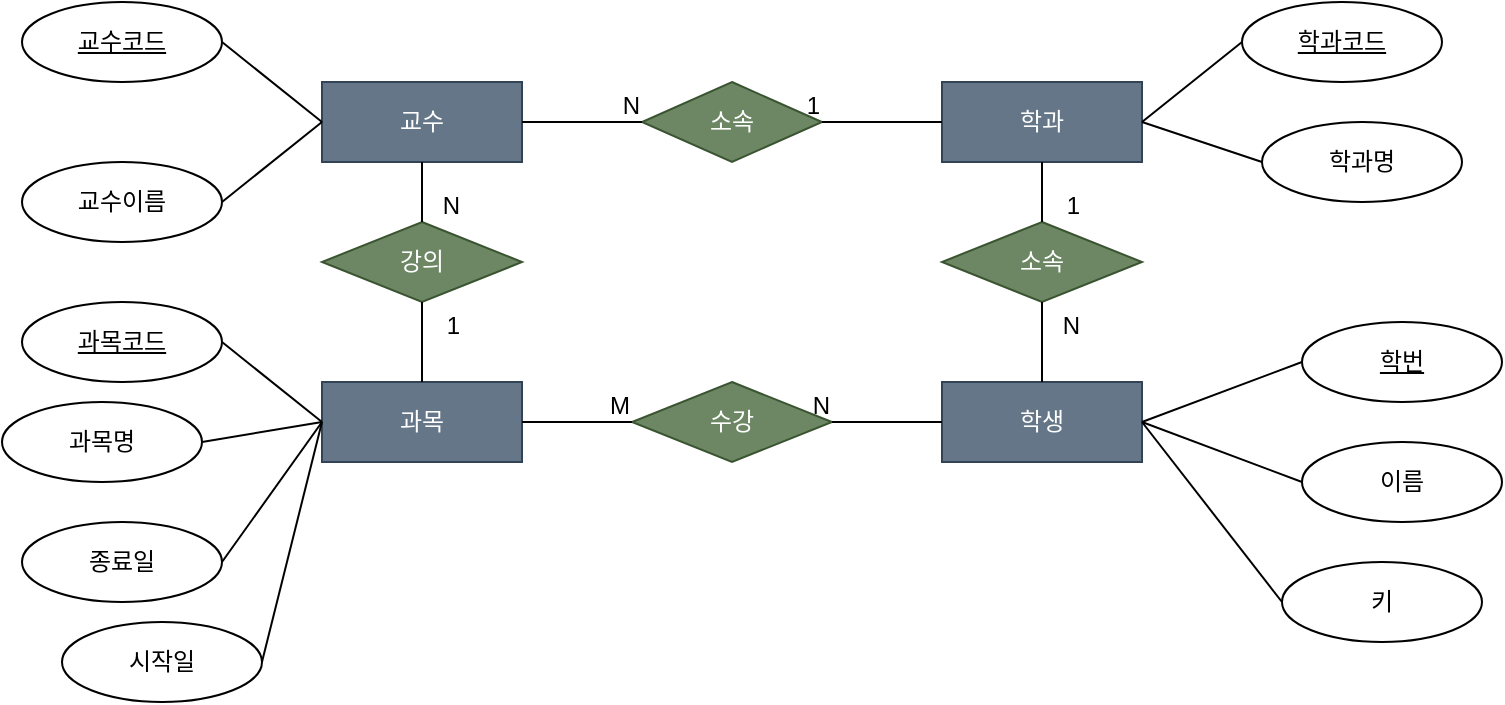 <mxfile version="21.6.1" type="github">
  <diagram name="페이지-1" id="hMV_P6OA_SvpEyUkXTPh">
    <mxGraphModel dx="1050" dy="541" grid="1" gridSize="10" guides="1" tooltips="1" connect="1" arrows="1" fold="1" page="1" pageScale="1" pageWidth="827" pageHeight="1169" math="0" shadow="0">
      <root>
        <mxCell id="0" />
        <mxCell id="1" parent="0" />
        <mxCell id="XmVioUR_4xuLBQvQsVxn-1" value="교수" style="whiteSpace=wrap;html=1;align=center;fillColor=#647687;fontColor=#ffffff;strokeColor=#314354;" vertex="1" parent="1">
          <mxGeometry x="170" y="110" width="100" height="40" as="geometry" />
        </mxCell>
        <mxCell id="XmVioUR_4xuLBQvQsVxn-2" value="학과" style="whiteSpace=wrap;html=1;align=center;fillColor=#647687;fontColor=#ffffff;strokeColor=#314354;" vertex="1" parent="1">
          <mxGeometry x="480" y="110" width="100" height="40" as="geometry" />
        </mxCell>
        <mxCell id="XmVioUR_4xuLBQvQsVxn-4" value="학생" style="whiteSpace=wrap;html=1;align=center;fillColor=#647687;fontColor=#ffffff;strokeColor=#314354;" vertex="1" parent="1">
          <mxGeometry x="480" y="260" width="100" height="40" as="geometry" />
        </mxCell>
        <mxCell id="XmVioUR_4xuLBQvQsVxn-5" value="과목" style="whiteSpace=wrap;html=1;align=center;fillColor=#647687;fontColor=#ffffff;strokeColor=#314354;" vertex="1" parent="1">
          <mxGeometry x="170" y="260" width="100" height="40" as="geometry" />
        </mxCell>
        <mxCell id="XmVioUR_4xuLBQvQsVxn-6" value="소속" style="shape=rhombus;perimeter=rhombusPerimeter;whiteSpace=wrap;html=1;align=center;fillColor=#6d8764;fontColor=#ffffff;strokeColor=#3A5431;" vertex="1" parent="1">
          <mxGeometry x="480" y="180" width="100" height="40" as="geometry" />
        </mxCell>
        <mxCell id="XmVioUR_4xuLBQvQsVxn-7" value="강의" style="shape=rhombus;perimeter=rhombusPerimeter;whiteSpace=wrap;html=1;align=center;fillColor=#6d8764;fontColor=#ffffff;strokeColor=#3A5431;" vertex="1" parent="1">
          <mxGeometry x="170" y="180" width="100" height="40" as="geometry" />
        </mxCell>
        <mxCell id="XmVioUR_4xuLBQvQsVxn-8" value="소속" style="shape=rhombus;perimeter=rhombusPerimeter;whiteSpace=wrap;html=1;align=center;fillColor=#6d8764;fontColor=#ffffff;strokeColor=#3A5431;" vertex="1" parent="1">
          <mxGeometry x="330" y="110" width="90" height="40" as="geometry" />
        </mxCell>
        <mxCell id="XmVioUR_4xuLBQvQsVxn-10" value="수강" style="shape=rhombus;perimeter=rhombusPerimeter;whiteSpace=wrap;html=1;align=center;fillColor=#6d8764;fontColor=#ffffff;strokeColor=#3A5431;" vertex="1" parent="1">
          <mxGeometry x="325" y="260" width="100" height="40" as="geometry" />
        </mxCell>
        <mxCell id="XmVioUR_4xuLBQvQsVxn-11" value="과목명" style="ellipse;whiteSpace=wrap;html=1;align=center;" vertex="1" parent="1">
          <mxGeometry x="10" y="270" width="100" height="40" as="geometry" />
        </mxCell>
        <mxCell id="XmVioUR_4xuLBQvQsVxn-12" value="교수이름" style="ellipse;whiteSpace=wrap;html=1;align=center;" vertex="1" parent="1">
          <mxGeometry x="20" y="150" width="100" height="40" as="geometry" />
        </mxCell>
        <mxCell id="XmVioUR_4xuLBQvQsVxn-13" value="학과코드" style="ellipse;whiteSpace=wrap;html=1;align=center;fontStyle=4;" vertex="1" parent="1">
          <mxGeometry x="630" y="70" width="100" height="40" as="geometry" />
        </mxCell>
        <mxCell id="XmVioUR_4xuLBQvQsVxn-14" value="교수코드" style="ellipse;whiteSpace=wrap;html=1;align=center;fontStyle=4;" vertex="1" parent="1">
          <mxGeometry x="20" y="70" width="100" height="40" as="geometry" />
        </mxCell>
        <mxCell id="XmVioUR_4xuLBQvQsVxn-15" value="과목코드" style="ellipse;whiteSpace=wrap;html=1;align=center;fontStyle=4;" vertex="1" parent="1">
          <mxGeometry x="20" y="220" width="100" height="40" as="geometry" />
        </mxCell>
        <mxCell id="XmVioUR_4xuLBQvQsVxn-16" value="시작일" style="ellipse;whiteSpace=wrap;html=1;align=center;" vertex="1" parent="1">
          <mxGeometry x="40" y="380" width="100" height="40" as="geometry" />
        </mxCell>
        <mxCell id="XmVioUR_4xuLBQvQsVxn-17" value="종료일" style="ellipse;whiteSpace=wrap;html=1;align=center;" vertex="1" parent="1">
          <mxGeometry x="20" y="330" width="100" height="40" as="geometry" />
        </mxCell>
        <mxCell id="XmVioUR_4xuLBQvQsVxn-18" value="학번" style="ellipse;whiteSpace=wrap;html=1;align=center;fontStyle=4;" vertex="1" parent="1">
          <mxGeometry x="660" y="230" width="100" height="40" as="geometry" />
        </mxCell>
        <mxCell id="XmVioUR_4xuLBQvQsVxn-19" value="키" style="ellipse;whiteSpace=wrap;html=1;align=center;" vertex="1" parent="1">
          <mxGeometry x="650" y="350" width="100" height="40" as="geometry" />
        </mxCell>
        <mxCell id="XmVioUR_4xuLBQvQsVxn-20" value="이름" style="ellipse;whiteSpace=wrap;html=1;align=center;" vertex="1" parent="1">
          <mxGeometry x="660" y="290" width="100" height="40" as="geometry" />
        </mxCell>
        <mxCell id="XmVioUR_4xuLBQvQsVxn-21" value="학과명" style="ellipse;whiteSpace=wrap;html=1;align=center;" vertex="1" parent="1">
          <mxGeometry x="640" y="130" width="100" height="40" as="geometry" />
        </mxCell>
        <mxCell id="XmVioUR_4xuLBQvQsVxn-22" value="" style="endArrow=none;html=1;rounded=0;entryX=0;entryY=0.5;entryDx=0;entryDy=0;" edge="1" parent="1" target="XmVioUR_4xuLBQvQsVxn-1">
          <mxGeometry relative="1" as="geometry">
            <mxPoint x="120" y="90" as="sourcePoint" />
            <mxPoint x="280" y="89.5" as="targetPoint" />
          </mxGeometry>
        </mxCell>
        <mxCell id="XmVioUR_4xuLBQvQsVxn-25" value="" style="endArrow=none;html=1;rounded=0;exitX=1;exitY=0.5;exitDx=0;exitDy=0;entryX=0;entryY=0.5;entryDx=0;entryDy=0;" edge="1" parent="1" source="XmVioUR_4xuLBQvQsVxn-12" target="XmVioUR_4xuLBQvQsVxn-1">
          <mxGeometry relative="1" as="geometry">
            <mxPoint x="330" y="180" as="sourcePoint" />
            <mxPoint x="490" y="180" as="targetPoint" />
          </mxGeometry>
        </mxCell>
        <mxCell id="XmVioUR_4xuLBQvQsVxn-26" value="" style="endArrow=none;html=1;rounded=0;exitX=1;exitY=0.5;exitDx=0;exitDy=0;entryX=0;entryY=0.5;entryDx=0;entryDy=0;" edge="1" parent="1" source="XmVioUR_4xuLBQvQsVxn-15" target="XmVioUR_4xuLBQvQsVxn-5">
          <mxGeometry relative="1" as="geometry">
            <mxPoint x="330" y="180" as="sourcePoint" />
            <mxPoint x="490" y="180" as="targetPoint" />
          </mxGeometry>
        </mxCell>
        <mxCell id="XmVioUR_4xuLBQvQsVxn-27" value="" style="endArrow=none;html=1;rounded=0;exitX=1;exitY=0.5;exitDx=0;exitDy=0;entryX=0;entryY=0.5;entryDx=0;entryDy=0;" edge="1" parent="1" source="XmVioUR_4xuLBQvQsVxn-11" target="XmVioUR_4xuLBQvQsVxn-5">
          <mxGeometry relative="1" as="geometry">
            <mxPoint x="330" y="180" as="sourcePoint" />
            <mxPoint x="490" y="180" as="targetPoint" />
          </mxGeometry>
        </mxCell>
        <mxCell id="XmVioUR_4xuLBQvQsVxn-28" value="" style="endArrow=none;html=1;rounded=0;exitX=1;exitY=0.5;exitDx=0;exitDy=0;entryX=0;entryY=0.5;entryDx=0;entryDy=0;" edge="1" parent="1" source="XmVioUR_4xuLBQvQsVxn-17" target="XmVioUR_4xuLBQvQsVxn-5">
          <mxGeometry relative="1" as="geometry">
            <mxPoint x="330" y="180" as="sourcePoint" />
            <mxPoint x="490" y="180" as="targetPoint" />
          </mxGeometry>
        </mxCell>
        <mxCell id="XmVioUR_4xuLBQvQsVxn-29" value="" style="endArrow=none;html=1;rounded=0;exitX=1;exitY=0.5;exitDx=0;exitDy=0;entryX=0;entryY=0.5;entryDx=0;entryDy=0;" edge="1" parent="1" source="XmVioUR_4xuLBQvQsVxn-16" target="XmVioUR_4xuLBQvQsVxn-5">
          <mxGeometry relative="1" as="geometry">
            <mxPoint x="330" y="180" as="sourcePoint" />
            <mxPoint x="490" y="180" as="targetPoint" />
          </mxGeometry>
        </mxCell>
        <mxCell id="XmVioUR_4xuLBQvQsVxn-30" value="" style="endArrow=none;html=1;rounded=0;entryX=0;entryY=0.5;entryDx=0;entryDy=0;exitX=1;exitY=0.5;exitDx=0;exitDy=0;" edge="1" parent="1" source="XmVioUR_4xuLBQvQsVxn-2" target="XmVioUR_4xuLBQvQsVxn-13">
          <mxGeometry relative="1" as="geometry">
            <mxPoint x="330" y="180" as="sourcePoint" />
            <mxPoint x="490" y="180" as="targetPoint" />
          </mxGeometry>
        </mxCell>
        <mxCell id="XmVioUR_4xuLBQvQsVxn-31" value="" style="endArrow=none;html=1;rounded=0;entryX=0;entryY=0.5;entryDx=0;entryDy=0;exitX=1;exitY=0.5;exitDx=0;exitDy=0;" edge="1" parent="1" source="XmVioUR_4xuLBQvQsVxn-2" target="XmVioUR_4xuLBQvQsVxn-21">
          <mxGeometry relative="1" as="geometry">
            <mxPoint x="330" y="180" as="sourcePoint" />
            <mxPoint x="490" y="180" as="targetPoint" />
          </mxGeometry>
        </mxCell>
        <mxCell id="XmVioUR_4xuLBQvQsVxn-32" value="" style="endArrow=none;html=1;rounded=0;entryX=0;entryY=0.5;entryDx=0;entryDy=0;exitX=1;exitY=0.5;exitDx=0;exitDy=0;" edge="1" parent="1" source="XmVioUR_4xuLBQvQsVxn-4" target="XmVioUR_4xuLBQvQsVxn-18">
          <mxGeometry relative="1" as="geometry">
            <mxPoint x="330" y="180" as="sourcePoint" />
            <mxPoint x="490" y="180" as="targetPoint" />
          </mxGeometry>
        </mxCell>
        <mxCell id="XmVioUR_4xuLBQvQsVxn-33" value="" style="endArrow=none;html=1;rounded=0;entryX=0;entryY=0.5;entryDx=0;entryDy=0;exitX=1;exitY=0.5;exitDx=0;exitDy=0;" edge="1" parent="1" source="XmVioUR_4xuLBQvQsVxn-4" target="XmVioUR_4xuLBQvQsVxn-20">
          <mxGeometry relative="1" as="geometry">
            <mxPoint x="330" y="180" as="sourcePoint" />
            <mxPoint x="490" y="180" as="targetPoint" />
          </mxGeometry>
        </mxCell>
        <mxCell id="XmVioUR_4xuLBQvQsVxn-34" value="" style="endArrow=none;html=1;rounded=0;entryX=0;entryY=0.5;entryDx=0;entryDy=0;exitX=1;exitY=0.5;exitDx=0;exitDy=0;" edge="1" parent="1" source="XmVioUR_4xuLBQvQsVxn-4" target="XmVioUR_4xuLBQvQsVxn-19">
          <mxGeometry relative="1" as="geometry">
            <mxPoint x="330" y="180" as="sourcePoint" />
            <mxPoint x="490" y="180" as="targetPoint" />
          </mxGeometry>
        </mxCell>
        <mxCell id="XmVioUR_4xuLBQvQsVxn-35" value="" style="endArrow=none;html=1;rounded=0;entryX=0.5;entryY=1;entryDx=0;entryDy=0;exitX=0.5;exitY=0;exitDx=0;exitDy=0;" edge="1" parent="1" source="XmVioUR_4xuLBQvQsVxn-5" target="XmVioUR_4xuLBQvQsVxn-7">
          <mxGeometry relative="1" as="geometry">
            <mxPoint x="330" y="180" as="sourcePoint" />
            <mxPoint x="490" y="180" as="targetPoint" />
          </mxGeometry>
        </mxCell>
        <mxCell id="XmVioUR_4xuLBQvQsVxn-36" value="1" style="resizable=0;html=1;whiteSpace=wrap;align=right;verticalAlign=bottom;" connectable="0" vertex="1" parent="XmVioUR_4xuLBQvQsVxn-35">
          <mxGeometry x="1" relative="1" as="geometry">
            <mxPoint x="20" y="20" as="offset" />
          </mxGeometry>
        </mxCell>
        <mxCell id="XmVioUR_4xuLBQvQsVxn-37" value="" style="endArrow=none;html=1;rounded=0;exitX=0.5;exitY=1;exitDx=0;exitDy=0;entryX=0.5;entryY=0;entryDx=0;entryDy=0;" edge="1" parent="1" source="XmVioUR_4xuLBQvQsVxn-1" target="XmVioUR_4xuLBQvQsVxn-7">
          <mxGeometry relative="1" as="geometry">
            <mxPoint x="330" y="180" as="sourcePoint" />
            <mxPoint x="490" y="180" as="targetPoint" />
          </mxGeometry>
        </mxCell>
        <mxCell id="XmVioUR_4xuLBQvQsVxn-38" value="N" style="resizable=0;html=1;whiteSpace=wrap;align=right;verticalAlign=bottom;" connectable="0" vertex="1" parent="XmVioUR_4xuLBQvQsVxn-37">
          <mxGeometry x="1" relative="1" as="geometry">
            <mxPoint x="20" as="offset" />
          </mxGeometry>
        </mxCell>
        <mxCell id="XmVioUR_4xuLBQvQsVxn-39" value="" style="endArrow=none;html=1;rounded=0;entryX=0;entryY=0.5;entryDx=0;entryDy=0;exitX=1;exitY=0.5;exitDx=0;exitDy=0;" edge="1" parent="1" source="XmVioUR_4xuLBQvQsVxn-1" target="XmVioUR_4xuLBQvQsVxn-8">
          <mxGeometry relative="1" as="geometry">
            <mxPoint x="330" y="180" as="sourcePoint" />
            <mxPoint x="490" y="180" as="targetPoint" />
          </mxGeometry>
        </mxCell>
        <mxCell id="XmVioUR_4xuLBQvQsVxn-40" value="N" style="resizable=0;html=1;whiteSpace=wrap;align=right;verticalAlign=bottom;" connectable="0" vertex="1" parent="XmVioUR_4xuLBQvQsVxn-39">
          <mxGeometry x="1" relative="1" as="geometry" />
        </mxCell>
        <mxCell id="XmVioUR_4xuLBQvQsVxn-41" value="" style="endArrow=none;html=1;rounded=0;entryX=1;entryY=0.5;entryDx=0;entryDy=0;exitX=0;exitY=0.5;exitDx=0;exitDy=0;" edge="1" parent="1" source="XmVioUR_4xuLBQvQsVxn-2" target="XmVioUR_4xuLBQvQsVxn-8">
          <mxGeometry relative="1" as="geometry">
            <mxPoint x="330" y="180" as="sourcePoint" />
            <mxPoint x="490" y="180" as="targetPoint" />
          </mxGeometry>
        </mxCell>
        <mxCell id="XmVioUR_4xuLBQvQsVxn-42" value="1" style="resizable=0;html=1;whiteSpace=wrap;align=right;verticalAlign=bottom;" connectable="0" vertex="1" parent="XmVioUR_4xuLBQvQsVxn-41">
          <mxGeometry x="1" relative="1" as="geometry" />
        </mxCell>
        <mxCell id="XmVioUR_4xuLBQvQsVxn-43" value="" style="endArrow=none;html=1;rounded=0;entryX=0.5;entryY=0;entryDx=0;entryDy=0;exitX=0.5;exitY=1;exitDx=0;exitDy=0;" edge="1" parent="1" source="XmVioUR_4xuLBQvQsVxn-2" target="XmVioUR_4xuLBQvQsVxn-6">
          <mxGeometry relative="1" as="geometry">
            <mxPoint x="330" y="180" as="sourcePoint" />
            <mxPoint x="490" y="180" as="targetPoint" />
          </mxGeometry>
        </mxCell>
        <mxCell id="XmVioUR_4xuLBQvQsVxn-44" value="1" style="resizable=0;html=1;whiteSpace=wrap;align=right;verticalAlign=bottom;" connectable="0" vertex="1" parent="XmVioUR_4xuLBQvQsVxn-43">
          <mxGeometry x="1" relative="1" as="geometry">
            <mxPoint x="20" as="offset" />
          </mxGeometry>
        </mxCell>
        <mxCell id="XmVioUR_4xuLBQvQsVxn-45" value="" style="endArrow=none;html=1;rounded=0;entryX=0.5;entryY=1;entryDx=0;entryDy=0;exitX=0.5;exitY=0;exitDx=0;exitDy=0;" edge="1" parent="1" source="XmVioUR_4xuLBQvQsVxn-4" target="XmVioUR_4xuLBQvQsVxn-6">
          <mxGeometry relative="1" as="geometry">
            <mxPoint x="330" y="180" as="sourcePoint" />
            <mxPoint x="490" y="180" as="targetPoint" />
          </mxGeometry>
        </mxCell>
        <mxCell id="XmVioUR_4xuLBQvQsVxn-46" value="N" style="resizable=0;html=1;whiteSpace=wrap;align=right;verticalAlign=bottom;" connectable="0" vertex="1" parent="XmVioUR_4xuLBQvQsVxn-45">
          <mxGeometry x="1" relative="1" as="geometry">
            <mxPoint x="20" y="20" as="offset" />
          </mxGeometry>
        </mxCell>
        <mxCell id="XmVioUR_4xuLBQvQsVxn-67" value="" style="endArrow=none;html=1;rounded=0;exitX=1;exitY=0.5;exitDx=0;exitDy=0;entryX=0;entryY=0.5;entryDx=0;entryDy=0;" edge="1" parent="1" source="XmVioUR_4xuLBQvQsVxn-5" target="XmVioUR_4xuLBQvQsVxn-10">
          <mxGeometry relative="1" as="geometry">
            <mxPoint x="310" y="40" as="sourcePoint" />
            <mxPoint x="470" y="40" as="targetPoint" />
          </mxGeometry>
        </mxCell>
        <mxCell id="XmVioUR_4xuLBQvQsVxn-68" value="M" style="resizable=0;html=1;whiteSpace=wrap;align=right;verticalAlign=bottom;" connectable="0" vertex="1" parent="XmVioUR_4xuLBQvQsVxn-67">
          <mxGeometry x="1" relative="1" as="geometry" />
        </mxCell>
        <mxCell id="XmVioUR_4xuLBQvQsVxn-69" value="" style="endArrow=none;html=1;rounded=0;entryX=1;entryY=0.5;entryDx=0;entryDy=0;exitX=0;exitY=0.5;exitDx=0;exitDy=0;" edge="1" parent="1" source="XmVioUR_4xuLBQvQsVxn-4" target="XmVioUR_4xuLBQvQsVxn-10">
          <mxGeometry relative="1" as="geometry">
            <mxPoint x="330" y="180" as="sourcePoint" />
            <mxPoint x="490" y="180" as="targetPoint" />
          </mxGeometry>
        </mxCell>
        <mxCell id="XmVioUR_4xuLBQvQsVxn-70" value="N" style="resizable=0;html=1;whiteSpace=wrap;align=right;verticalAlign=bottom;" connectable="0" vertex="1" parent="XmVioUR_4xuLBQvQsVxn-69">
          <mxGeometry x="1" relative="1" as="geometry" />
        </mxCell>
      </root>
    </mxGraphModel>
  </diagram>
</mxfile>
